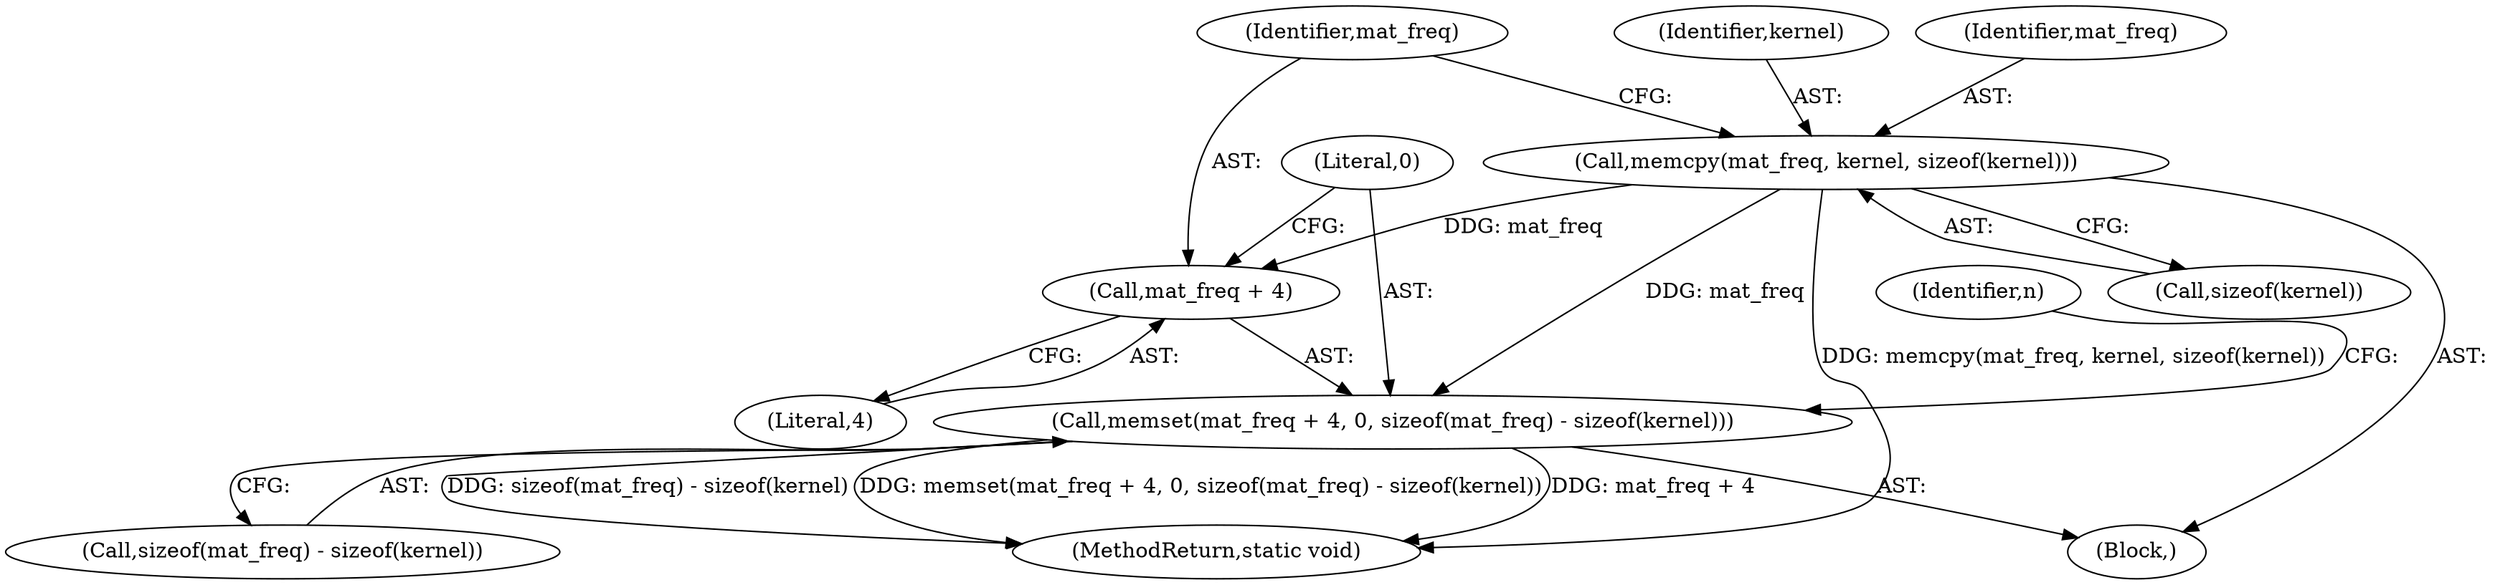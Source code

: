 digraph "0_libass_08e754612019ed84d1db0d1fc4f5798248decd75@API" {
"1000121" [label="(Call,memcpy(mat_freq, kernel, sizeof(kernel)))"];
"1000126" [label="(Call,memset(mat_freq + 4, 0, sizeof(mat_freq) - sizeof(kernel)))"];
"1000127" [label="(Call,mat_freq + 4)"];
"1000131" [label="(Call,sizeof(mat_freq) - sizeof(kernel))"];
"1000106" [label="(Block,)"];
"1000128" [label="(Identifier,mat_freq)"];
"1000126" [label="(Call,memset(mat_freq + 4, 0, sizeof(mat_freq) - sizeof(kernel)))"];
"1000138" [label="(Identifier,n)"];
"1000299" [label="(MethodReturn,static void)"];
"1000129" [label="(Literal,4)"];
"1000130" [label="(Literal,0)"];
"1000123" [label="(Identifier,kernel)"];
"1000124" [label="(Call,sizeof(kernel))"];
"1000127" [label="(Call,mat_freq + 4)"];
"1000122" [label="(Identifier,mat_freq)"];
"1000121" [label="(Call,memcpy(mat_freq, kernel, sizeof(kernel)))"];
"1000121" -> "1000106"  [label="AST: "];
"1000121" -> "1000124"  [label="CFG: "];
"1000122" -> "1000121"  [label="AST: "];
"1000123" -> "1000121"  [label="AST: "];
"1000124" -> "1000121"  [label="AST: "];
"1000128" -> "1000121"  [label="CFG: "];
"1000121" -> "1000299"  [label="DDG: memcpy(mat_freq, kernel, sizeof(kernel))"];
"1000121" -> "1000126"  [label="DDG: mat_freq"];
"1000121" -> "1000127"  [label="DDG: mat_freq"];
"1000126" -> "1000106"  [label="AST: "];
"1000126" -> "1000131"  [label="CFG: "];
"1000127" -> "1000126"  [label="AST: "];
"1000130" -> "1000126"  [label="AST: "];
"1000131" -> "1000126"  [label="AST: "];
"1000138" -> "1000126"  [label="CFG: "];
"1000126" -> "1000299"  [label="DDG: memset(mat_freq + 4, 0, sizeof(mat_freq) - sizeof(kernel))"];
"1000126" -> "1000299"  [label="DDG: mat_freq + 4"];
"1000126" -> "1000299"  [label="DDG: sizeof(mat_freq) - sizeof(kernel)"];
"1000127" -> "1000129"  [label="CFG: "];
"1000128" -> "1000127"  [label="AST: "];
"1000129" -> "1000127"  [label="AST: "];
"1000130" -> "1000127"  [label="CFG: "];
}
